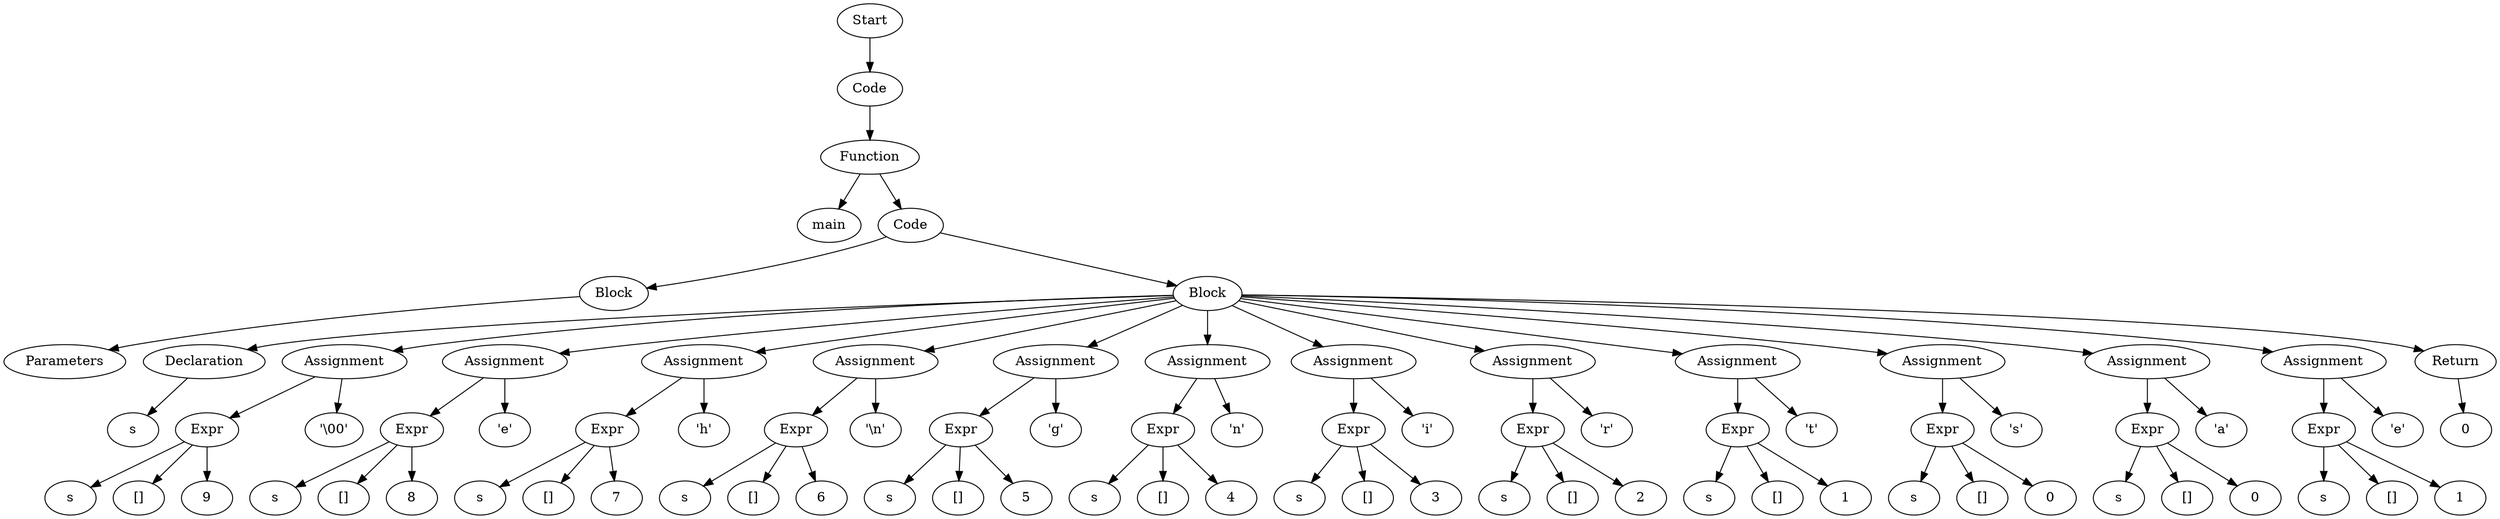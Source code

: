 digraph AST {
  "139136230949936" [label="Start"];
  "139136230949936" -> "139136230949168";
  "139136230949168" [label="Code"];
  "139136230949168" -> "139136231872480";
  "139136231872480" [label="Function"];
  "139136231872480" -> "139136231874112";
  "139136231872480" -> "139136232126064";
  "139136231874112" [label="main"];
  "139136232126064" [label="Code"];
  "139136232126064" -> "139136229684512";
  "139136232126064" -> "139136229684368";
  "139136229684512" [label="Block"];
  "139136229684512" -> "139136231876128";
  "139136231876128" [label="Parameters"];
  "139136229684368" [label="Block"];
  "139136229684368" -> "139136232617680";
  "139136229684368" -> "139136229682016";
  "139136229684368" -> "139136229681344";
  "139136229684368" -> "139136229674912";
  "139136229684368" -> "139136229682304";
  "139136229684368" -> "139136229678128";
  "139136229684368" -> "139136229677264";
  "139136229684368" -> "139136231071440";
  "139136229684368" -> "139136231067216";
  "139136229684368" -> "139136231068560";
  "139136229684368" -> "139136231069904";
  "139136229684368" -> "139136232692160";
  "139136229684368" -> "139136229681680";
  "139136229684368" -> "139136229680336";
  "139136232617680" [label="Declaration"];
  "139136232617680" -> "139136232613408";
  "139136232613408" [label="s"];
  "139136229682016" [label="Assignment"];
  "139136229682016" -> "139136229681536";
  "139136229682016" -> "139136231072784";
  "139136229681536" [label="Expr"];
  "139136229681536" -> "139136229680816";
  "139136229681536" -> "139136229673904";
  "139136229681536" -> "139136229676976";
  "139136229680816" [label="s"];
  "139136229673904" [label="[]"];
  "139136229676976" [label="9"];
  "139136231072784" [label="'\\00'"];
  "139136229681344" [label="Assignment"];
  "139136229681344" -> "139136229680960";
  "139136229681344" -> "139136231072352";
  "139136229680960" [label="Expr"];
  "139136229680960" -> "139136229675392";
  "139136229680960" -> "139136229681392";
  "139136229680960" -> "139136229678752";
  "139136229675392" [label="s"];
  "139136229681392" [label="[]"];
  "139136229678752" [label="8"];
  "139136231072352" [label="'e'"];
  "139136229674912" [label="Assignment"];
  "139136229674912" -> "139136229678608";
  "139136229674912" -> "139136231072640";
  "139136229678608" [label="Expr"];
  "139136229678608" -> "139136229682112";
  "139136229678608" -> "139136229678320";
  "139136229678608" -> "139136229680384";
  "139136229682112" [label="s"];
  "139136229678320" [label="[]"];
  "139136229680384" [label="7"];
  "139136231072640" [label="'h'"];
  "139136229682304" [label="Assignment"];
  "139136229682304" -> "139136229682400";
  "139136229682304" -> "139136231068656";
  "139136229682400" [label="Expr"];
  "139136229682400" -> "139136229677744";
  "139136229682400" -> "139136229672224";
  "139136229682400" -> "139136229676736";
  "139136229677744" [label="s"];
  "139136229672224" [label="[]"];
  "139136229676736" [label="6"];
  "139136231068656" [label="'\\n'"];
  "139136229678128" [label="Assignment"];
  "139136229678128" -> "139136229675584";
  "139136229678128" -> "139136232044768";
  "139136229675584" [label="Expr"];
  "139136229675584" -> "139136229675728";
  "139136229675584" -> "139136229677888";
  "139136229675584" -> "139136229680576";
  "139136229675728" [label="s"];
  "139136229677888" [label="[]"];
  "139136229680576" [label="5"];
  "139136232044768" [label="'g'"];
  "139136229677264" [label="Assignment"];
  "139136229677264" -> "139136229675104";
  "139136229677264" -> "139136232046352";
  "139136229675104" [label="Expr"];
  "139136229675104" -> "139136229679760";
  "139136229675104" -> "139136229678512";
  "139136229675104" -> "139136229675488";
  "139136229679760" [label="s"];
  "139136229678512" [label="[]"];
  "139136229675488" [label="4"];
  "139136232046352" [label="'n'"];
  "139136231071440" [label="Assignment"];
  "139136231071440" -> "139136229678560";
  "139136231071440" -> "139136232041792";
  "139136229678560" [label="Expr"];
  "139136229678560" -> "139136229676832";
  "139136229678560" -> "139136229679424";
  "139136229678560" -> "139136229679808";
  "139136229676832" [label="s"];
  "139136229679424" [label="[]"];
  "139136229679808" [label="3"];
  "139136232041792" [label="'i'"];
  "139136231067216" [label="Assignment"];
  "139136231067216" -> "139136229676064";
  "139136231067216" -> "139136232690192";
  "139136229676064" [label="Expr"];
  "139136229676064" -> "139136229681248";
  "139136229676064" -> "139136229676112";
  "139136229676064" -> "139136229682832";
  "139136229681248" [label="s"];
  "139136229676112" [label="[]"];
  "139136229682832" [label="2"];
  "139136232690192" [label="'r'"];
  "139136231068560" [label="Assignment"];
  "139136231068560" -> "139136229678656";
  "139136231068560" -> "139136232689328";
  "139136229678656" [label="Expr"];
  "139136229678656" -> "139136231072400";
  "139136229678656" -> "139136229674432";
  "139136229678656" -> "139136229678368";
  "139136231072400" [label="s"];
  "139136229674432" [label="[]"];
  "139136229678368" [label="1"];
  "139136232689328" [label="'t'"];
  "139136231069904" [label="Assignment"];
  "139136231069904" -> "139136233478304";
  "139136231069904" -> "139136232695952";
  "139136233478304" [label="Expr"];
  "139136233478304" -> "139136231073744";
  "139136233478304" -> "139136229673088";
  "139136233478304" -> "139136233474944";
  "139136231073744" [label="s"];
  "139136229673088" [label="[]"];
  "139136233474944" [label="0"];
  "139136232695952" [label="'s'"];
  "139136232692160" [label="Assignment"];
  "139136232692160" -> "139136233474320";
  "139136232692160" -> "139136229682496";
  "139136233474320" [label="Expr"];
  "139136233474320" -> "139136232037040";
  "139136233474320" -> "139136232699744";
  "139136233474320" -> "139136229682784";
  "139136232037040" [label="s"];
  "139136232699744" [label="[]"];
  "139136229682784" [label="0"];
  "139136229682496" [label="'a'"];
  "139136229681680" [label="Assignment"];
  "139136229681680" -> "139136229672848";
  "139136229681680" -> "139136229684848";
  "139136229672848" [label="Expr"];
  "139136229672848" -> "139136229681008";
  "139136229672848" -> "139136229681584";
  "139136229672848" -> "139136229678080";
  "139136229681008" [label="s"];
  "139136229681584" [label="[]"];
  "139136229678080" [label="1"];
  "139136229684848" [label="'e'"];
  "139136229680336" [label="Return"];
  "139136229680336" -> "139136229677792";
  "139136229677792" [label="0"];
}
